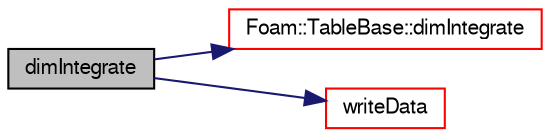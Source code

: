 digraph "dimIntegrate"
{
  bgcolor="transparent";
  edge [fontname="FreeSans",fontsize="10",labelfontname="FreeSans",labelfontsize="10"];
  node [fontname="FreeSans",fontsize="10",shape=record];
  rankdir="LR";
  Node344 [label="dimIntegrate",height=0.2,width=0.4,color="black", fillcolor="grey75", style="filled", fontcolor="black"];
  Node344 -> Node345 [color="midnightblue",fontsize="10",style="solid",fontname="FreeSans"];
  Node345 [label="Foam::TableBase::dimIntegrate",height=0.2,width=0.4,color="red",URL="$a27674.html#aca93a96fdcfc2549d9efc3c72e090e40",tooltip="Integrate between two values and return dimensioned type. "];
  Node344 -> Node408 [color="midnightblue",fontsize="10",style="solid",fontname="FreeSans"];
  Node408 [label="writeData",height=0.2,width=0.4,color="red",URL="$a27658.html#a4a9a5e81ef203c89a365d47f0acc39b9",tooltip="Write in dictionary format. "];
}
